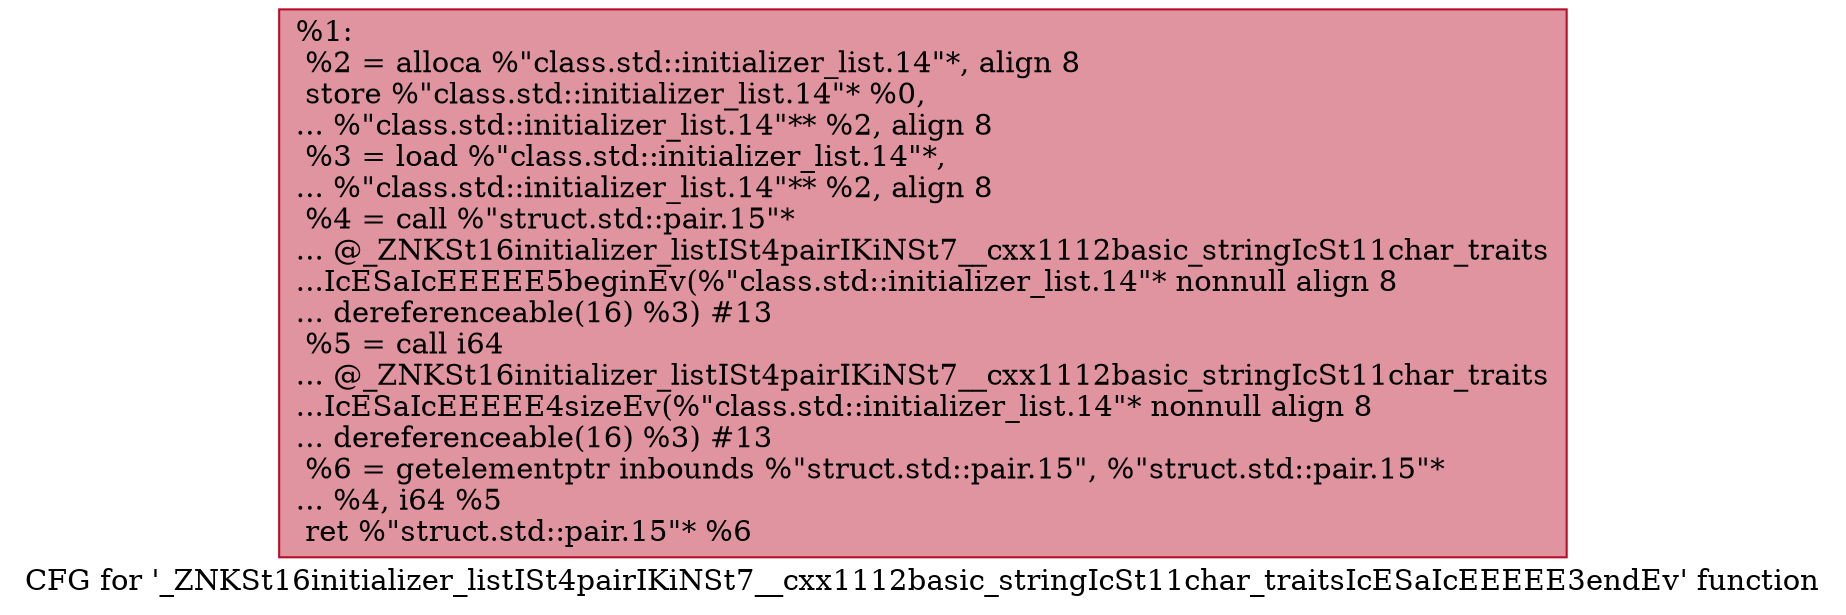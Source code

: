 digraph "CFG for '_ZNKSt16initializer_listISt4pairIKiNSt7__cxx1112basic_stringIcSt11char_traitsIcESaIcEEEEE3endEv' function" {
	label="CFG for '_ZNKSt16initializer_listISt4pairIKiNSt7__cxx1112basic_stringIcSt11char_traitsIcESaIcEEEEE3endEv' function";

	Node0x55a846814410 [shape=record,color="#b70d28ff", style=filled, fillcolor="#b70d2870",label="{%1:\l  %2 = alloca %\"class.std::initializer_list.14\"*, align 8\l  store %\"class.std::initializer_list.14\"* %0,\l... %\"class.std::initializer_list.14\"** %2, align 8\l  %3 = load %\"class.std::initializer_list.14\"*,\l... %\"class.std::initializer_list.14\"** %2, align 8\l  %4 = call %\"struct.std::pair.15\"*\l... @_ZNKSt16initializer_listISt4pairIKiNSt7__cxx1112basic_stringIcSt11char_traits\l...IcESaIcEEEEE5beginEv(%\"class.std::initializer_list.14\"* nonnull align 8\l... dereferenceable(16) %3) #13\l  %5 = call i64\l... @_ZNKSt16initializer_listISt4pairIKiNSt7__cxx1112basic_stringIcSt11char_traits\l...IcESaIcEEEEE4sizeEv(%\"class.std::initializer_list.14\"* nonnull align 8\l... dereferenceable(16) %3) #13\l  %6 = getelementptr inbounds %\"struct.std::pair.15\", %\"struct.std::pair.15\"*\l... %4, i64 %5\l  ret %\"struct.std::pair.15\"* %6\l}"];
}
